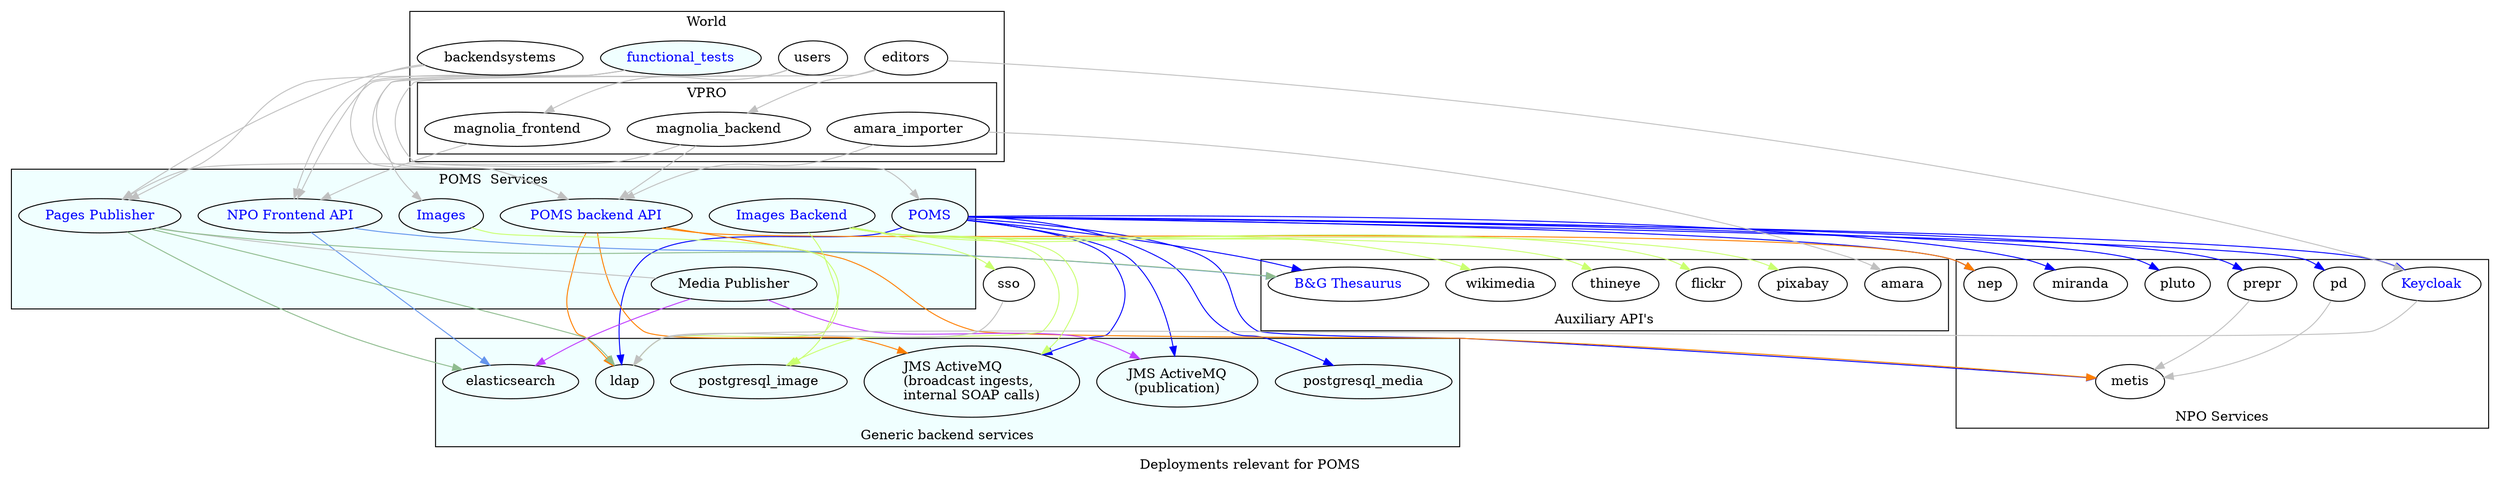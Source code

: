 digraph poms_universe {

    label="Deployments relevant for POMS"
    edge [
      color=gray
    ]

    poms [ label="POMS" href="https://poms.omroep.nl/" fontcolor=blue ]
    poms_backend [ label="POMS backend API" href="https://api.poms.omroep.nl/" fontcolor=blue ]
    api [ label = "NPO Frontend API" href="https://rs.poms.omroep.nl/" fontcolor=blue ]
    pages_publish [ label = "Pages Publisher"     href="https://publish.pages.omroep.nl/" fontcolor=blue ]
    media_publish [ label = "Media Publisher" ]
    images_frontend [ label = "Images" href="https://images.poms.omroep.nl" fontcolor=blue]
    images_backend [ label = "Images Backend" href="https://poms.omroep.nl/images/" fontcolor=blue ]
    gtaa [ label ="B&G Thesaurus"  href="http://gtaa.beeldengeluid.nl/" fontcolor=blue]
    thineye
    functional_tests [
       fillcolor=azure
       style=filled
       href="https://jenkins.vpro.nl/job/POMS%20Functional%20Tests/"
       fontcolor="blue"
    ]

    subgraph cluster_0  {
      label="Generic backend services"
      labelloc=b
      bgcolor=azure
      postgresql_media
      postgresql_image
      elasticsearch
      jms_ingest [ label = "JMS ActiveMQ\l(broadcast ingests,\linternal SOAP calls)" ]
      jms_publish [ label = "JMS ActiveMQ\l(publication)" ]
      ldap
      // gosa [ label="GOSa" href="https://admin.sso.omroep.nl/" fontcolor=blue

    }


subgraph cluster_3  {
  label="World"
  users
  backendsystems
  editors
  functional_tests
subgraph cluster_2  {
  label="VPRO"
  magnolia_frontend
  magnolia_backend
  amara_importer
}

}
subgraph cluster_4  {
  label="POMS  Services"
  bgcolor=azure
  poms
  poms_backend
  pages_publish
  media_publish
  api
  images_frontend
  images_backend
}

subgraph cluster_5  {
  label="NPO Services"
  labelloc=b
  metis
  pd
  prepr
  miranda
  pluto
  nep
  keycloak [ label = "Keycloak" href="https://ident.poms.omroep.nl/auth/" fontcolor=blue]
}

subgraph cluster_6 {
  label="Auxiliary API's"
  labelloc=b
  gtaa
  thineye
  wikimedia
  pixabay
  flickr
  amara
}

editors -> {
  magnolia_backend
  poms
  keycloak
}

users -> {
  magnolia_frontend
  api
  images_frontend
}

backendsystems -> {
  poms_backend
  pages_publish
}

poms -> {
  postgresql_media
  jms_publish
  jms_ingest
  keycloak
  ldap
  miranda
  prepr
  pd
  metis
  pluto
  nep
  gtaa
}[color=blue]

poms_backend -> {
  jms_ingest
  ldap
  metis
  ldap
  nep
}[color=darkorange1]

api -> {
  elasticsearch
  gtaa
}[color=cornflowerblue]

pages_publish-> {
  elasticsearch
  ldap
  gtaa
}[color=darkseagreen]

media_publish -> {
  elasticsearch
  jms_publish
}[color=darkorchid1]
pages_publish -> media_publish[dir=none]

images_frontend -> {
  postgresql_image
}[color=darkolivegreen1]
images_backend -> {
  postgresql_image
  jms_ingest
  sso
  ldap
  thineye
  wikimedia
  pixabay
  flickr
}[color=darkolivegreen1]

magnolia_backend -> {
  poms_backend
  pages_publish
}

magnolia_frontend -> {
  api
}

sso -> ldap

prepr -> metis
pd -> metis

//gosa -> ldap

keycloak -> ldap


functional_tests -> {
  poms_backend
  pages_publish
  api
}

amara_importer -> {
  poms_backend
  amara
}

}
